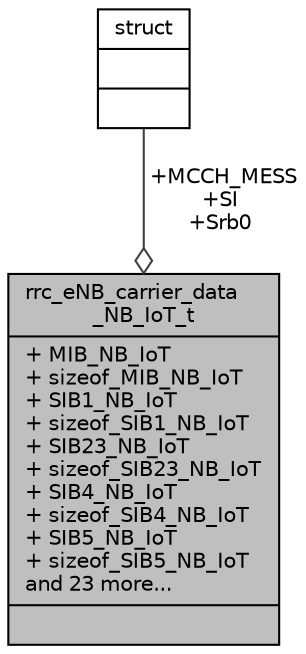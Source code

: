 digraph "rrc_eNB_carrier_data_NB_IoT_t"
{
 // LATEX_PDF_SIZE
  edge [fontname="Helvetica",fontsize="10",labelfontname="Helvetica",labelfontsize="10"];
  node [fontname="Helvetica",fontsize="10",shape=record];
  Node1 [label="{rrc_eNB_carrier_data\l_NB_IoT_t\n|+ MIB_NB_IoT\l+ sizeof_MIB_NB_IoT\l+ SIB1_NB_IoT\l+ sizeof_SIB1_NB_IoT\l+ SIB23_NB_IoT\l+ sizeof_SIB23_NB_IoT\l+ SIB4_NB_IoT\l+ sizeof_SIB4_NB_IoT\l+ SIB5_NB_IoT\l+ sizeof_SIB5_NB_IoT\land 23 more...\l|}",height=0.2,width=0.4,color="black", fillcolor="grey75", style="filled", fontcolor="black",tooltip=" "];
  Node2 -> Node1 [color="grey25",fontsize="10",style="solid",label=" +MCCH_MESS\n+SI\n+Srb0" ,arrowhead="odiamond",fontname="Helvetica"];
  Node2 [label="{struct\n||}",height=0.2,width=0.4,color="black", fillcolor="white", style="filled",URL="$structstruct.html",tooltip="holds vehicle id and initial pointer to the head of the linked list in hastable"];
}

